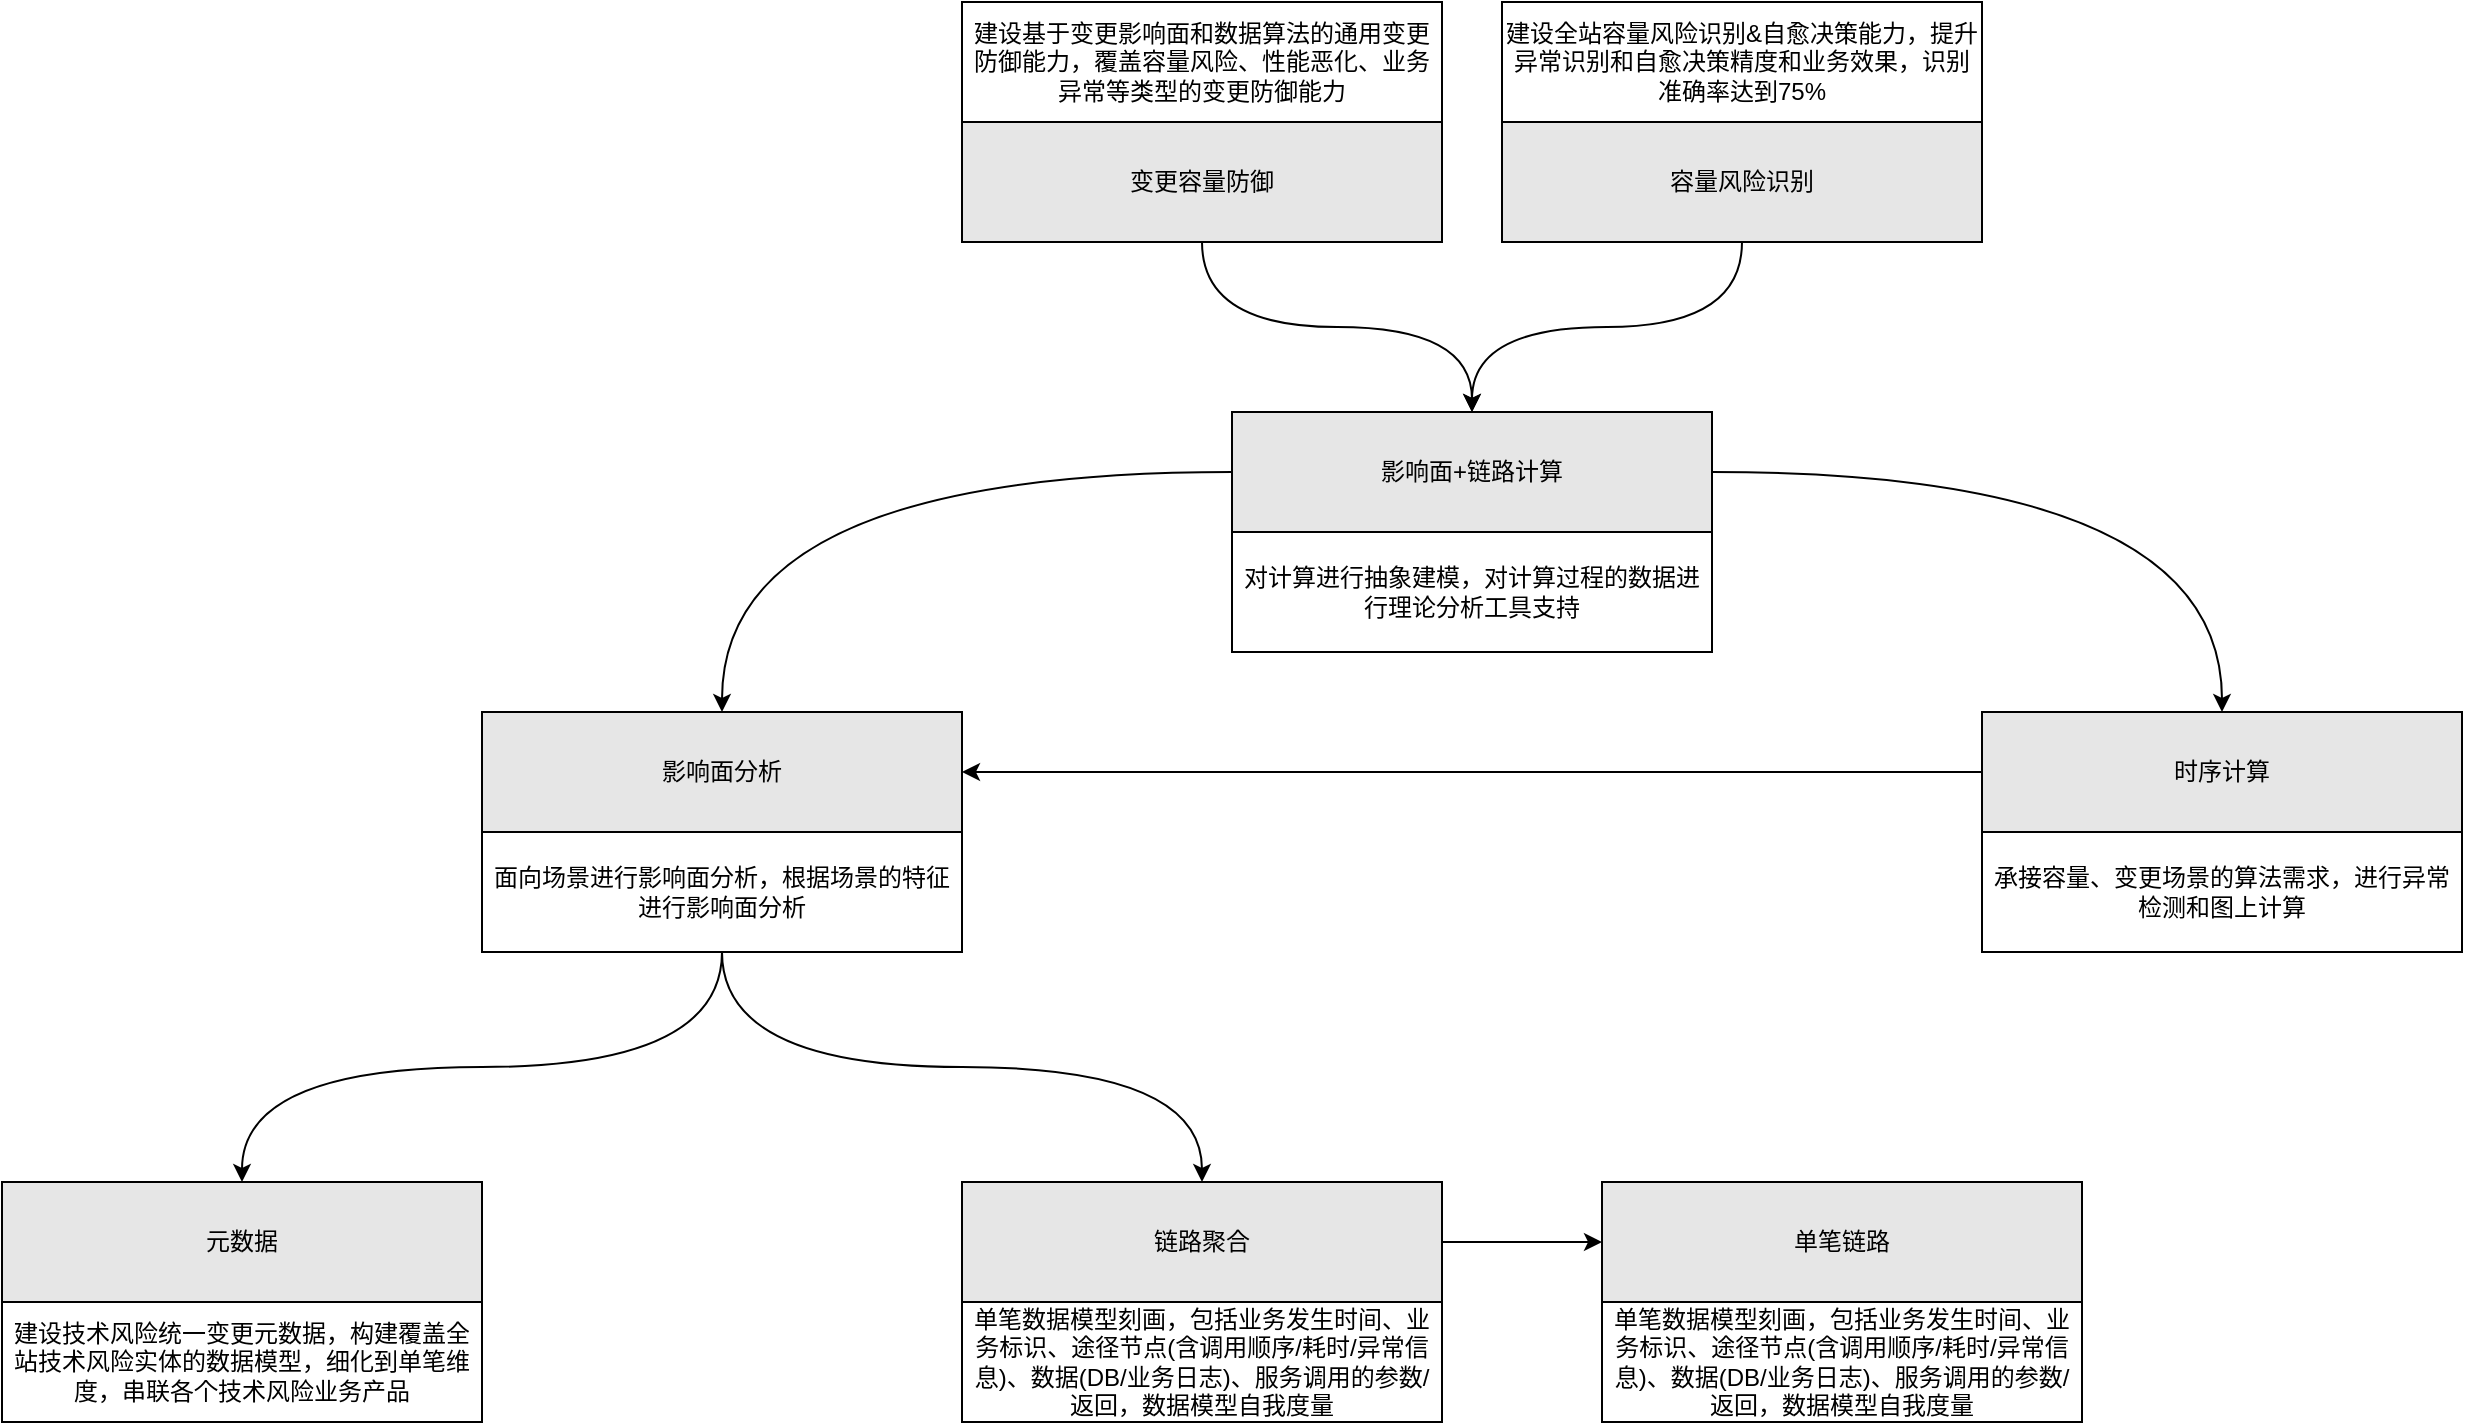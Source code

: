 <mxfile version="14.8.1" type="github">
  <diagram id="dZbaD18MQJhdawrXO8yU" name="Page-1">
    <mxGraphModel dx="1426" dy="738" grid="1" gridSize="10" guides="1" tooltips="1" connect="1" arrows="1" fold="1" page="1" pageScale="1" pageWidth="827" pageHeight="1169" math="0" shadow="0">
      <root>
        <mxCell id="0" />
        <mxCell id="1" parent="0" />
        <mxCell id="4xLoA8fAVKlNWBl6zbYA-17" style="edgeStyle=orthogonalEdgeStyle;curved=1;rounded=0;orthogonalLoop=1;jettySize=auto;html=1;exitX=0.5;exitY=1;exitDx=0;exitDy=0;" edge="1" parent="1" source="IeePr_OmWzwxLe6y6hML-26" target="IeePr_OmWzwxLe6y6hML-52">
          <mxGeometry relative="1" as="geometry" />
        </mxCell>
        <mxCell id="IeePr_OmWzwxLe6y6hML-26" value="变更容量防御" style="rounded=0;whiteSpace=wrap;html=1;fillColor=#E6E6E6;" parent="1" vertex="1">
          <mxGeometry x="595" y="260" width="240" height="60" as="geometry" />
        </mxCell>
        <mxCell id="4xLoA8fAVKlNWBl6zbYA-16" style="edgeStyle=orthogonalEdgeStyle;curved=1;rounded=0;orthogonalLoop=1;jettySize=auto;html=1;exitX=0.5;exitY=1;exitDx=0;exitDy=0;" edge="1" parent="1" source="IeePr_OmWzwxLe6y6hML-27" target="IeePr_OmWzwxLe6y6hML-52">
          <mxGeometry relative="1" as="geometry" />
        </mxCell>
        <mxCell id="IeePr_OmWzwxLe6y6hML-27" value="容量风险识别" style="rounded=0;whiteSpace=wrap;html=1;fillColor=#E6E6E6;" parent="1" vertex="1">
          <mxGeometry x="865" y="260" width="240" height="60" as="geometry" />
        </mxCell>
        <mxCell id="IeePr_OmWzwxLe6y6hML-28" value="元数据" style="rounded=0;whiteSpace=wrap;html=1;fillColor=#E6E6E6;" parent="1" vertex="1">
          <mxGeometry x="115" y="790" width="240" height="60" as="geometry" />
        </mxCell>
        <mxCell id="IeePr_OmWzwxLe6y6hML-29" value="影响面分析" style="rounded=0;whiteSpace=wrap;html=1;fillColor=#E6E6E6;" parent="1" vertex="1">
          <mxGeometry x="355" y="555" width="240" height="60" as="geometry" />
        </mxCell>
        <mxCell id="4xLoA8fAVKlNWBl6zbYA-5" style="edgeStyle=orthogonalEdgeStyle;curved=1;rounded=0;orthogonalLoop=1;jettySize=auto;html=1;exitX=1;exitY=0.5;exitDx=0;exitDy=0;fillColor=#E6E6E6;" edge="1" parent="1" source="IeePr_OmWzwxLe6y6hML-30" target="IeePr_OmWzwxLe6y6hML-43">
          <mxGeometry relative="1" as="geometry" />
        </mxCell>
        <mxCell id="IeePr_OmWzwxLe6y6hML-30" value="链路聚合" style="rounded=0;whiteSpace=wrap;html=1;fillColor=#E6E6E6;" parent="1" vertex="1">
          <mxGeometry x="595" y="790" width="240" height="60" as="geometry" />
        </mxCell>
        <mxCell id="IeePr_OmWzwxLe6y6hML-31" value="建设基于变更影响面和数据算法的通用变更防御能力，覆盖容量风险、性能恶化、业务异常等类型的变更防御能力" style="rounded=0;whiteSpace=wrap;html=1;" parent="1" vertex="1">
          <mxGeometry x="595" y="200" width="240" height="60" as="geometry" />
        </mxCell>
        <mxCell id="IeePr_OmWzwxLe6y6hML-32" value="建设全站容量风险识别&amp;amp;自愈决策能力，提升异常识别和自愈决策精度和业务效果，识别准确率达到75%" style="rounded=0;whiteSpace=wrap;html=1;" parent="1" vertex="1">
          <mxGeometry x="865" y="200" width="240" height="60" as="geometry" />
        </mxCell>
        <mxCell id="IeePr_OmWzwxLe6y6hML-35" value="&lt;span&gt;单笔数据模型刻画，包括业务发生时间、业务标识、途径节点(含调用顺序/耗时/异常信息)、数据(DB/业务日志)、服务调用的参数/返回，数据模型自我度量&lt;/span&gt;" style="rounded=0;whiteSpace=wrap;html=1;" parent="1" vertex="1">
          <mxGeometry x="595" y="850" width="240" height="60" as="geometry" />
        </mxCell>
        <mxCell id="IeePr_OmWzwxLe6y6hML-39" value="建设技术风险统一变更元数据，构建覆盖全站技术风险实体的数据模型，细化到单笔维度，串联各个技术风险业务产品" style="rounded=0;whiteSpace=wrap;html=1;" parent="1" vertex="1">
          <mxGeometry x="115" y="850" width="240" height="60" as="geometry" />
        </mxCell>
        <mxCell id="IeePr_OmWzwxLe6y6hML-43" value="单笔链路" style="rounded=0;whiteSpace=wrap;html=1;fillColor=#E6E6E6;" parent="1" vertex="1">
          <mxGeometry x="915" y="790" width="240" height="60" as="geometry" />
        </mxCell>
        <mxCell id="IeePr_OmWzwxLe6y6hML-45" value="单笔数据模型刻画，包括业务发生时间、业务标识、途径节点(含调用顺序/耗时/异常信息)、数据(DB/业务日志)、服务调用的参数/返回，数据模型自我度量" style="rounded=0;whiteSpace=wrap;html=1;" parent="1" vertex="1">
          <mxGeometry x="915" y="850" width="240" height="60" as="geometry" />
        </mxCell>
        <mxCell id="4xLoA8fAVKlNWBl6zbYA-3" style="edgeStyle=orthogonalEdgeStyle;curved=1;rounded=0;orthogonalLoop=1;jettySize=auto;html=1;exitX=0.5;exitY=1;exitDx=0;exitDy=0;entryX=0.5;entryY=0;entryDx=0;entryDy=0;" edge="1" parent="1" source="IeePr_OmWzwxLe6y6hML-47" target="IeePr_OmWzwxLe6y6hML-28">
          <mxGeometry relative="1" as="geometry" />
        </mxCell>
        <mxCell id="4xLoA8fAVKlNWBl6zbYA-4" style="edgeStyle=orthogonalEdgeStyle;curved=1;rounded=0;orthogonalLoop=1;jettySize=auto;html=1;exitX=0.5;exitY=1;exitDx=0;exitDy=0;" edge="1" parent="1" source="IeePr_OmWzwxLe6y6hML-47" target="IeePr_OmWzwxLe6y6hML-30">
          <mxGeometry relative="1" as="geometry" />
        </mxCell>
        <mxCell id="IeePr_OmWzwxLe6y6hML-47" value="面向场景进行影响面分析，根据场景的特征进行影响面分析" style="rounded=0;whiteSpace=wrap;html=1;" parent="1" vertex="1">
          <mxGeometry x="355" y="615" width="240" height="60" as="geometry" />
        </mxCell>
        <mxCell id="IeePr_OmWzwxLe6y6hML-49" value="对计算进行抽象建模，对计算过程的数据进行理论分析工具支持" style="rounded=0;whiteSpace=wrap;html=1;" parent="1" vertex="1">
          <mxGeometry x="730" y="465" width="240" height="60" as="geometry" />
        </mxCell>
        <mxCell id="4xLoA8fAVKlNWBl6zbYA-14" style="edgeStyle=orthogonalEdgeStyle;curved=1;rounded=0;orthogonalLoop=1;jettySize=auto;html=1;exitX=0;exitY=0.5;exitDx=0;exitDy=0;entryX=0.5;entryY=0;entryDx=0;entryDy=0;" edge="1" parent="1" source="IeePr_OmWzwxLe6y6hML-52" target="IeePr_OmWzwxLe6y6hML-29">
          <mxGeometry relative="1" as="geometry" />
        </mxCell>
        <mxCell id="4xLoA8fAVKlNWBl6zbYA-15" style="edgeStyle=orthogonalEdgeStyle;curved=1;rounded=0;orthogonalLoop=1;jettySize=auto;html=1;exitX=1;exitY=0.5;exitDx=0;exitDy=0;" edge="1" parent="1" source="IeePr_OmWzwxLe6y6hML-52" target="rLL6abTnW19eWrx2wcoX-1">
          <mxGeometry relative="1" as="geometry" />
        </mxCell>
        <mxCell id="IeePr_OmWzwxLe6y6hML-52" value="影响面+链路计算" style="rounded=0;whiteSpace=wrap;html=1;fillColor=#E6E6E6;" parent="1" vertex="1">
          <mxGeometry x="730" y="405" width="240" height="60" as="geometry" />
        </mxCell>
        <mxCell id="4xLoA8fAVKlNWBl6zbYA-12" style="edgeStyle=orthogonalEdgeStyle;curved=1;rounded=0;orthogonalLoop=1;jettySize=auto;html=1;exitX=0;exitY=0.5;exitDx=0;exitDy=0;" edge="1" parent="1" source="rLL6abTnW19eWrx2wcoX-1" target="IeePr_OmWzwxLe6y6hML-29">
          <mxGeometry relative="1" as="geometry" />
        </mxCell>
        <mxCell id="rLL6abTnW19eWrx2wcoX-1" value="时序计算" style="rounded=0;whiteSpace=wrap;html=1;fillColor=#E6E6E6;" parent="1" vertex="1">
          <mxGeometry x="1105" y="555" width="240" height="60" as="geometry" />
        </mxCell>
        <mxCell id="rLL6abTnW19eWrx2wcoX-2" value="承接容量、变更场景的算法需求，进行异常检测和图上计算" style="rounded=0;whiteSpace=wrap;html=1;" parent="1" vertex="1">
          <mxGeometry x="1105" y="615" width="240" height="60" as="geometry" />
        </mxCell>
      </root>
    </mxGraphModel>
  </diagram>
</mxfile>
